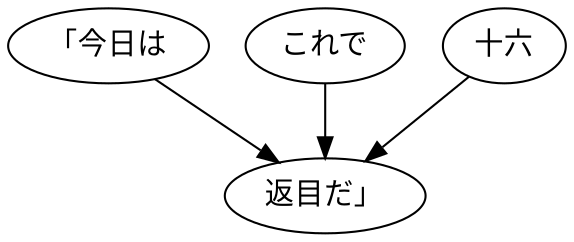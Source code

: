 digraph graph5354 {
	node0 [label="「今日は"];
	node1 [label="これで"];
	node2 [label="十六"];
	node3 [label="返目だ」"];
	node0 -> node3;
	node1 -> node3;
	node2 -> node3;
}
